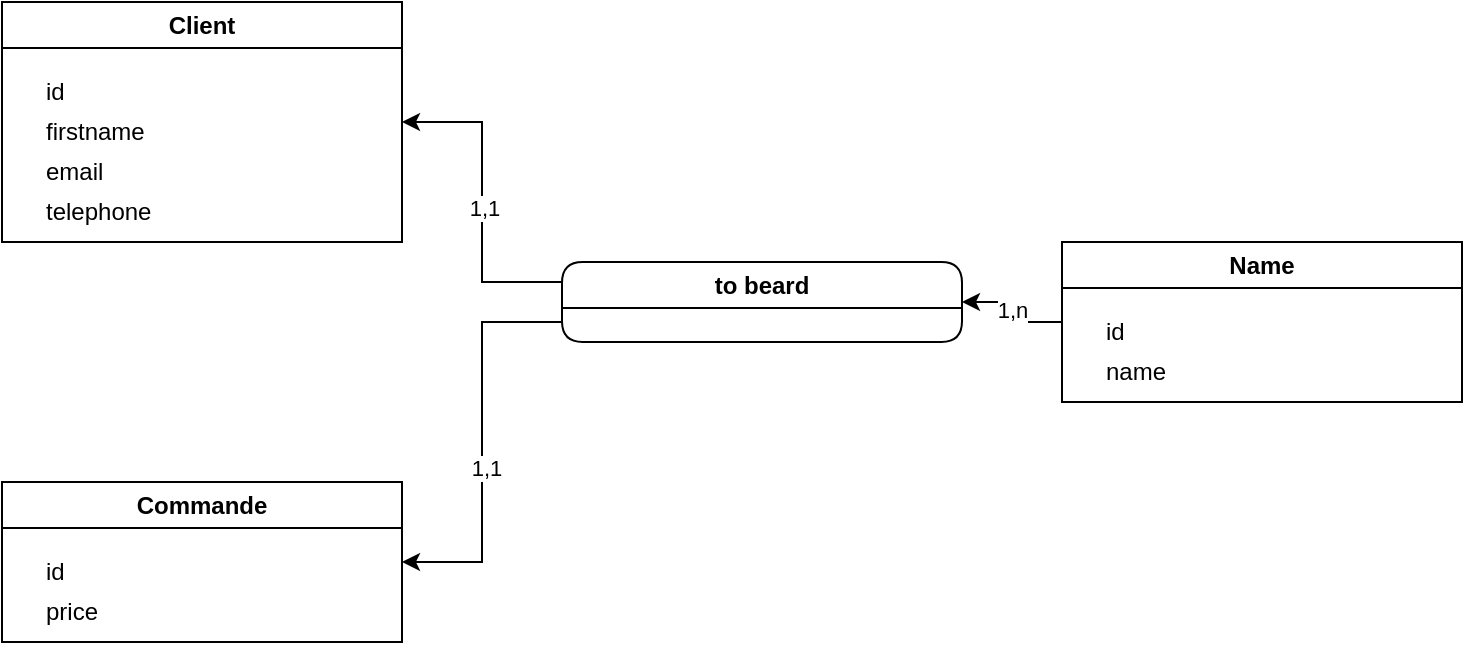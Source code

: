 <mxfile version="26.0.13">
  <diagram name="Page-1" id="PlA0bTD1htJH5vswvW3-">
    <mxGraphModel dx="1434" dy="786" grid="1" gridSize="10" guides="1" tooltips="1" connect="1" arrows="1" fold="1" page="1" pageScale="1" pageWidth="827" pageHeight="1169" math="0" shadow="0">
      <root>
        <mxCell id="0" />
        <mxCell id="1" parent="0" />
        <mxCell id="KmXmgMrSgxEoT7Rdzo6j-13" style="edgeStyle=orthogonalEdgeStyle;rounded=0;orthogonalLoop=1;jettySize=auto;html=1;entryX=1;entryY=0.5;entryDx=0;entryDy=0;" edge="1" parent="1" source="KmXmgMrSgxEoT7Rdzo6j-1" target="KmXmgMrSgxEoT7Rdzo6j-4">
          <mxGeometry relative="1" as="geometry" />
        </mxCell>
        <mxCell id="KmXmgMrSgxEoT7Rdzo6j-16" value="1,n" style="edgeLabel;html=1;align=center;verticalAlign=middle;resizable=0;points=[];" vertex="1" connectable="0" parent="KmXmgMrSgxEoT7Rdzo6j-13">
          <mxGeometry x="0.033" relative="1" as="geometry">
            <mxPoint as="offset" />
          </mxGeometry>
        </mxCell>
        <mxCell id="KmXmgMrSgxEoT7Rdzo6j-1" value="Name" style="swimlane;whiteSpace=wrap;html=1;" vertex="1" parent="1">
          <mxGeometry x="640" y="290" width="200" height="80" as="geometry" />
        </mxCell>
        <mxCell id="KmXmgMrSgxEoT7Rdzo6j-2" value="id" style="text;html=1;align=left;verticalAlign=middle;resizable=0;points=[];autosize=1;strokeColor=none;fillColor=none;" vertex="1" parent="KmXmgMrSgxEoT7Rdzo6j-1">
          <mxGeometry x="20" y="30" width="30" height="30" as="geometry" />
        </mxCell>
        <mxCell id="KmXmgMrSgxEoT7Rdzo6j-3" value="name" style="text;html=1;align=left;verticalAlign=middle;resizable=0;points=[];autosize=1;strokeColor=none;fillColor=none;" vertex="1" parent="KmXmgMrSgxEoT7Rdzo6j-1">
          <mxGeometry x="20" y="50" width="50" height="30" as="geometry" />
        </mxCell>
        <mxCell id="KmXmgMrSgxEoT7Rdzo6j-14" style="edgeStyle=orthogonalEdgeStyle;rounded=0;orthogonalLoop=1;jettySize=auto;html=1;exitX=0;exitY=0.25;exitDx=0;exitDy=0;entryX=1;entryY=0.5;entryDx=0;entryDy=0;" edge="1" parent="1" source="KmXmgMrSgxEoT7Rdzo6j-4" target="KmXmgMrSgxEoT7Rdzo6j-7">
          <mxGeometry relative="1" as="geometry" />
        </mxCell>
        <mxCell id="KmXmgMrSgxEoT7Rdzo6j-17" value="1,1" style="edgeLabel;html=1;align=center;verticalAlign=middle;resizable=0;points=[];" vertex="1" connectable="0" parent="KmXmgMrSgxEoT7Rdzo6j-14">
          <mxGeometry x="-0.033" y="-1" relative="1" as="geometry">
            <mxPoint as="offset" />
          </mxGeometry>
        </mxCell>
        <mxCell id="KmXmgMrSgxEoT7Rdzo6j-15" style="edgeStyle=orthogonalEdgeStyle;rounded=0;orthogonalLoop=1;jettySize=auto;html=1;exitX=0;exitY=0.75;exitDx=0;exitDy=0;entryX=1;entryY=0.5;entryDx=0;entryDy=0;" edge="1" parent="1" source="KmXmgMrSgxEoT7Rdzo6j-4" target="KmXmgMrSgxEoT7Rdzo6j-10">
          <mxGeometry relative="1" as="geometry" />
        </mxCell>
        <mxCell id="KmXmgMrSgxEoT7Rdzo6j-18" value="1,1" style="edgeLabel;html=1;align=center;verticalAlign=middle;resizable=0;points=[];" vertex="1" connectable="0" parent="KmXmgMrSgxEoT7Rdzo6j-15">
          <mxGeometry x="0.127" y="2" relative="1" as="geometry">
            <mxPoint as="offset" />
          </mxGeometry>
        </mxCell>
        <mxCell id="KmXmgMrSgxEoT7Rdzo6j-4" value="to beard" style="swimlane;whiteSpace=wrap;html=1;rounded=1;" vertex="1" parent="1">
          <mxGeometry x="390" y="300" width="200" height="40" as="geometry" />
        </mxCell>
        <mxCell id="KmXmgMrSgxEoT7Rdzo6j-7" value="Client" style="swimlane;whiteSpace=wrap;html=1;" vertex="1" parent="1">
          <mxGeometry x="110" y="170" width="200" height="120" as="geometry" />
        </mxCell>
        <mxCell id="KmXmgMrSgxEoT7Rdzo6j-8" value="id" style="text;html=1;align=left;verticalAlign=middle;resizable=0;points=[];autosize=1;strokeColor=none;fillColor=none;" vertex="1" parent="KmXmgMrSgxEoT7Rdzo6j-7">
          <mxGeometry x="20" y="30" width="30" height="30" as="geometry" />
        </mxCell>
        <mxCell id="KmXmgMrSgxEoT7Rdzo6j-9" value="firstname" style="text;html=1;align=left;verticalAlign=middle;resizable=0;points=[];autosize=1;strokeColor=none;fillColor=none;" vertex="1" parent="KmXmgMrSgxEoT7Rdzo6j-7">
          <mxGeometry x="20" y="50" width="70" height="30" as="geometry" />
        </mxCell>
        <mxCell id="KmXmgMrSgxEoT7Rdzo6j-19" value="email" style="text;html=1;align=left;verticalAlign=middle;resizable=0;points=[];autosize=1;strokeColor=none;fillColor=none;" vertex="1" parent="KmXmgMrSgxEoT7Rdzo6j-7">
          <mxGeometry x="20" y="70" width="50" height="30" as="geometry" />
        </mxCell>
        <mxCell id="KmXmgMrSgxEoT7Rdzo6j-20" value="telephone" style="text;html=1;align=left;verticalAlign=middle;resizable=0;points=[];autosize=1;strokeColor=none;fillColor=none;" vertex="1" parent="KmXmgMrSgxEoT7Rdzo6j-7">
          <mxGeometry x="20" y="90" width="80" height="30" as="geometry" />
        </mxCell>
        <mxCell id="KmXmgMrSgxEoT7Rdzo6j-10" value="Commande" style="swimlane;whiteSpace=wrap;html=1;startSize=23;" vertex="1" parent="1">
          <mxGeometry x="110" y="410" width="200" height="80" as="geometry" />
        </mxCell>
        <mxCell id="KmXmgMrSgxEoT7Rdzo6j-11" value="id" style="text;html=1;align=left;verticalAlign=middle;resizable=0;points=[];autosize=1;strokeColor=none;fillColor=none;" vertex="1" parent="KmXmgMrSgxEoT7Rdzo6j-10">
          <mxGeometry x="20" y="30" width="30" height="30" as="geometry" />
        </mxCell>
        <mxCell id="KmXmgMrSgxEoT7Rdzo6j-12" value="price" style="text;html=1;align=left;verticalAlign=middle;resizable=0;points=[];autosize=1;strokeColor=none;fillColor=none;" vertex="1" parent="KmXmgMrSgxEoT7Rdzo6j-10">
          <mxGeometry x="20" y="50" width="50" height="30" as="geometry" />
        </mxCell>
      </root>
    </mxGraphModel>
  </diagram>
</mxfile>
